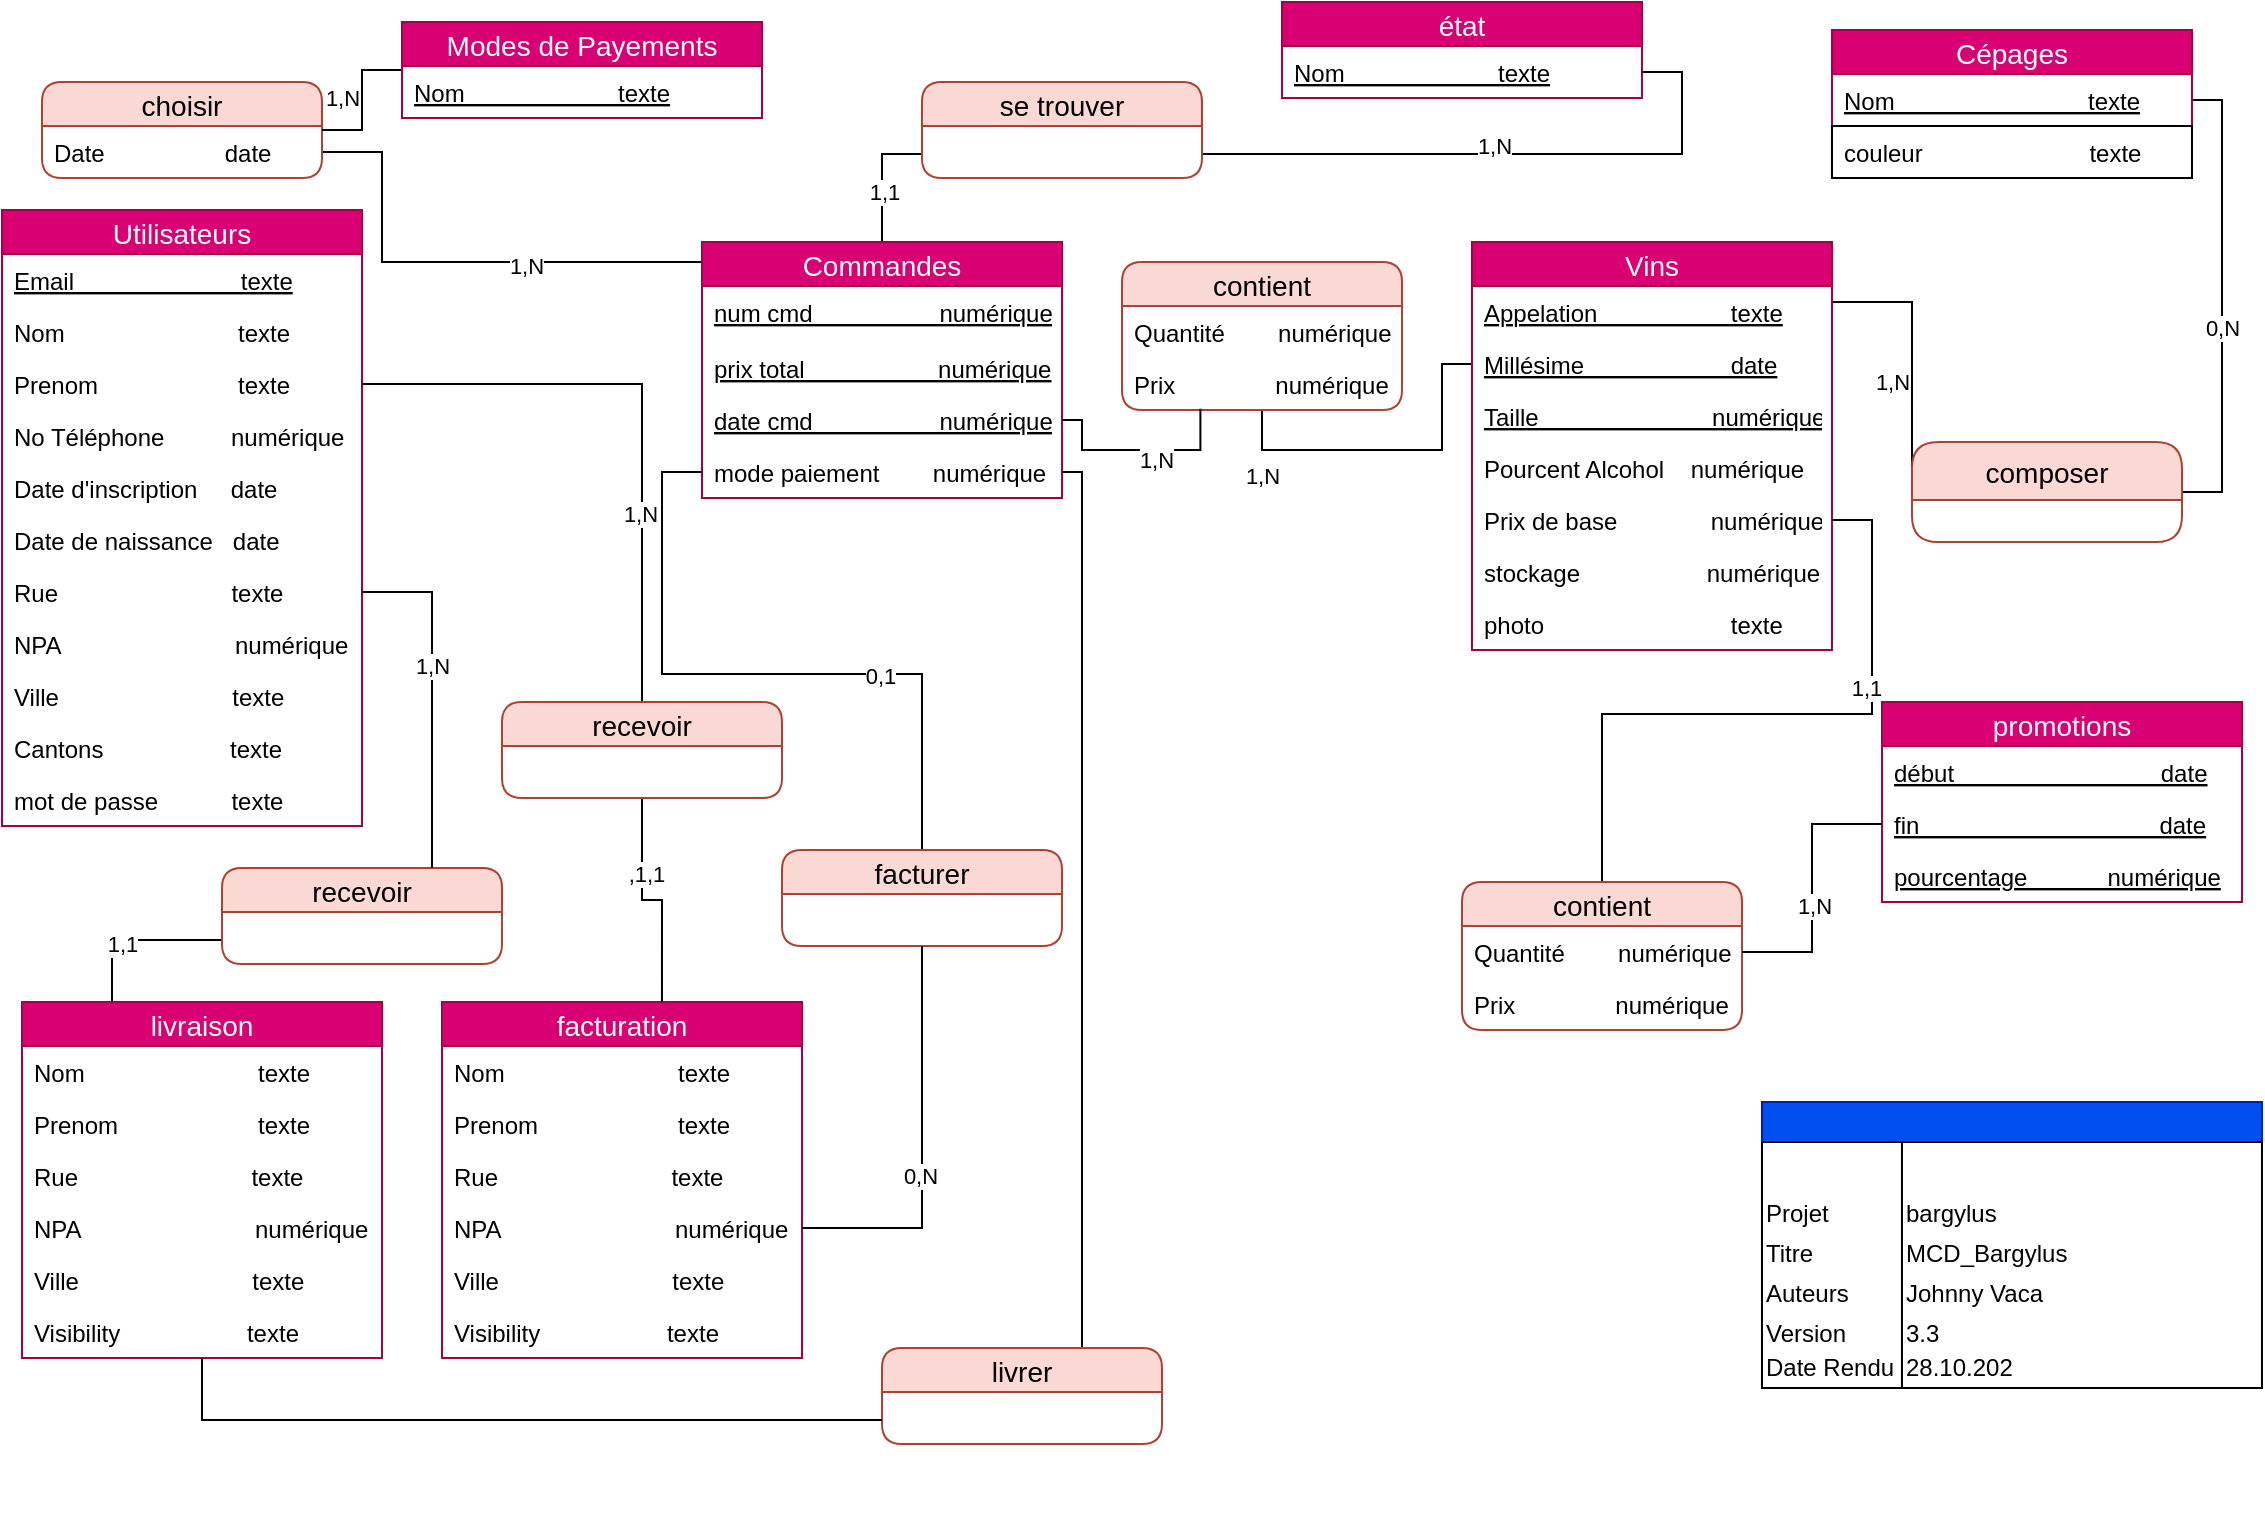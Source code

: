 <mxfile version="13.9.5" type="device"><diagram id="XMqrmogNCOE701V1E4Cz" name="APPARTEMENTS"><mxGraphModel dx="1448" dy="631" grid="1" gridSize="10" guides="1" tooltips="1" connect="1" arrows="1" fold="1" page="1" pageScale="1" pageWidth="1169" pageHeight="827" background="#ffffff" math="0" shadow="0"><root><mxCell id="0"/><mxCell id="1" parent="0"/><mxCell id="YTJBF8UA7qJYy6PW7ZNj-210" value="" style="endArrow=none;html=1;fontSize=12;strokeColor=#FFFFFF;" parent="1" edge="1"><mxGeometry width="50" height="50" relative="1" as="geometry"><mxPoint x="10" y="736.9" as="sourcePoint"/><mxPoint x="90" y="806.9" as="targetPoint"/><Array as="points"><mxPoint x="10" y="806.9"/></Array></mxGeometry></mxCell><mxCell id="kkOUOzZPCdsPZx3tZ1jN-75" style="edgeStyle=orthogonalEdgeStyle;rounded=0;orthogonalLoop=1;jettySize=auto;html=1;entryX=1;entryY=0.5;entryDx=0;entryDy=0;endArrow=none;endFill=0;exitX=1;exitY=0.5;exitDx=0;exitDy=0;" parent="1" source="9ggTy3QNa-hIWwmJvuYP-75" target="NHlyiYVPCFsFWAfHLRnl-219" edge="1"><mxGeometry relative="1" as="geometry"><Array as="points"><mxPoint x="1110" y="99"/><mxPoint x="1110" y="295"/></Array></mxGeometry></mxCell><mxCell id="NGrpEsL_xhQ68z9D004H-84" value="0,N" style="edgeLabel;html=1;align=center;verticalAlign=middle;resizable=0;points=[];" parent="kkOUOzZPCdsPZx3tZ1jN-75" vertex="1" connectable="0"><mxGeometry x="0.114" relative="1" as="geometry"><mxPoint as="offset"/></mxGeometry></mxCell><mxCell id="kkOUOzZPCdsPZx3tZ1jN-113" style="edgeStyle=orthogonalEdgeStyle;rounded=0;orthogonalLoop=1;jettySize=auto;html=1;exitX=1;exitY=0.5;exitDx=0;exitDy=0;entryX=0;entryY=0.5;entryDx=0;entryDy=0;endArrow=none;endFill=0;" parent="1" source="hBosq5v7bqiFzMDftUJs-74" target="NHlyiYVPCFsFWAfHLRnl-219" edge="1"><mxGeometry relative="1" as="geometry"><mxPoint x="610" y="339.0" as="sourcePoint"/><Array as="points"><mxPoint x="915" y="200"/><mxPoint x="955" y="200"/></Array></mxGeometry></mxCell><mxCell id="NGrpEsL_xhQ68z9D004H-80" value="1,N" style="edgeLabel;html=1;align=center;verticalAlign=middle;resizable=0;points=[];" parent="kkOUOzZPCdsPZx3tZ1jN-113" vertex="1" connectable="0"><mxGeometry x="0.201" y="1" relative="1" as="geometry"><mxPoint x="-11.68" y="1" as="offset"/></mxGeometry></mxCell><mxCell id="kkOUOzZPCdsPZx3tZ1jN-97" style="edgeStyle=orthogonalEdgeStyle;rounded=0;orthogonalLoop=1;jettySize=auto;html=1;exitX=0.5;exitY=1;exitDx=0;exitDy=0;entryX=0;entryY=0.5;entryDx=0;entryDy=0;endArrow=none;endFill=0;" parent="1" source="kkOUOzZPCdsPZx3tZ1jN-95" target="kkOUOzZPCdsPZx3tZ1jN-73" edge="1"><mxGeometry relative="1" as="geometry"><mxPoint x="520" y="327" as="targetPoint"/></mxGeometry></mxCell><mxCell id="teBYPefzpTJ12niTtPNU-92" value="1,N" style="edgeLabel;html=1;align=center;verticalAlign=middle;resizable=0;points=[];" parent="kkOUOzZPCdsPZx3tZ1jN-97" vertex="1" connectable="0"><mxGeometry x="-0.267" y="-2" relative="1" as="geometry"><mxPoint x="-42" y="11" as="offset"/></mxGeometry></mxCell><mxCell id="14" value="Utilisateurs" style="swimlane;fontStyle=0;childLayout=stackLayout;horizontal=1;startSize=22;fillColor=#d80073;horizontalStack=0;resizeParent=1;resizeParentMax=0;resizeLast=0;collapsible=1;marginBottom=0;swimlaneFillColor=#ffffff;align=center;fontSize=14;rounded=0;swimlaneLine=1;glass=0;shadow=0;comic=0;strokeColor=#A50040;fontColor=#ffffff;" parent="1" vertex="1"><mxGeometry y="154" width="180" height="308" as="geometry"/></mxCell><mxCell id="17" value="Email                         texte" style="text;strokeColor=none;fillColor=none;spacingLeft=4;spacingRight=4;overflow=hidden;rotatable=0;points=[[0,0.5],[1,0.5]];portConstraint=eastwest;fontSize=12;fontStyle=4" parent="14" vertex="1"><mxGeometry y="22" width="180" height="26" as="geometry"/></mxCell><mxCell id="16" value="Nom                          texte" style="text;strokeColor=none;fillColor=none;spacingLeft=4;spacingRight=4;overflow=hidden;rotatable=0;points=[[0,0.5],[1,0.5]];portConstraint=eastwest;fontSize=12;fontStyle=0" parent="14" vertex="1"><mxGeometry y="48" width="180" height="26" as="geometry"/></mxCell><mxCell id="ss-KyrOMTrOBq0U6ZjXs-87" value="Prenom                     texte" style="text;strokeColor=none;fillColor=none;spacingLeft=4;spacingRight=4;overflow=hidden;rotatable=0;points=[[0,0.5],[1,0.5]];portConstraint=eastwest;fontSize=12;fontStyle=0" parent="14" vertex="1"><mxGeometry y="74" width="180" height="26" as="geometry"/></mxCell><mxCell id="NHlyiYVPCFsFWAfHLRnl-129" value="No Téléphone          numérique" style="text;strokeColor=none;fillColor=none;spacingLeft=4;spacingRight=4;overflow=hidden;rotatable=0;points=[[0,0.5],[1,0.5]];portConstraint=eastwest;fontSize=12;fontStyle=0" parent="14" vertex="1"><mxGeometry y="100" width="180" height="26" as="geometry"/></mxCell><mxCell id="NHlyiYVPCFsFWAfHLRnl-130" value="Date d'inscription     date" style="text;strokeColor=none;fillColor=none;spacingLeft=4;spacingRight=4;overflow=hidden;rotatable=0;points=[[0,0.5],[1,0.5]];portConstraint=eastwest;fontSize=12;fontStyle=0" parent="14" vertex="1"><mxGeometry y="126" width="180" height="26" as="geometry"/></mxCell><mxCell id="39" value="Date de naissance   date" style="text;strokeColor=none;fillColor=none;spacingLeft=4;spacingRight=4;overflow=hidden;rotatable=0;points=[[0,0.5],[1,0.5]];portConstraint=eastwest;fontSize=12;fontStyle=0" parent="14" vertex="1"><mxGeometry y="152" width="180" height="26" as="geometry"/></mxCell><mxCell id="NHlyiYVPCFsFWAfHLRnl-172" value="Rue                          texte" style="text;strokeColor=none;fillColor=none;spacingLeft=4;spacingRight=4;overflow=hidden;rotatable=0;points=[[0,0.5],[1,0.5]];portConstraint=eastwest;fontSize=12;fontStyle=0" parent="14" vertex="1"><mxGeometry y="178" width="180" height="26" as="geometry"/></mxCell><mxCell id="rTsEb8PYCp73cMNqC0tR-79" value="NPA                          numérique" style="text;strokeColor=none;fillColor=none;spacingLeft=4;spacingRight=4;overflow=hidden;rotatable=0;points=[[0,0.5],[1,0.5]];portConstraint=eastwest;fontSize=12;fontStyle=0" parent="14" vertex="1"><mxGeometry y="204" width="180" height="26" as="geometry"/></mxCell><mxCell id="NHlyiYVPCFsFWAfHLRnl-173" value="Ville                          texte" style="text;strokeColor=none;fillColor=none;spacingLeft=4;spacingRight=4;overflow=hidden;rotatable=0;points=[[0,0.5],[1,0.5]];portConstraint=eastwest;fontSize=12;fontStyle=0" parent="14" vertex="1"><mxGeometry y="230" width="180" height="26" as="geometry"/></mxCell><mxCell id="rTsEb8PYCp73cMNqC0tR-80" value="Cantons                   texte" style="text;strokeColor=none;fillColor=none;spacingLeft=4;spacingRight=4;overflow=hidden;rotatable=0;points=[[0,0.5],[1,0.5]];portConstraint=eastwest;fontSize=12;fontStyle=0" parent="14" vertex="1"><mxGeometry y="256" width="180" height="26" as="geometry"/></mxCell><mxCell id="4AfzQyebGJDabu9zFHDY-105" value="mot de passe           texte" style="text;strokeColor=none;fillColor=none;spacingLeft=4;spacingRight=4;overflow=hidden;rotatable=0;points=[[0,0.5],[1,0.5]];portConstraint=eastwest;fontSize=12;fontStyle=0" vertex="1" parent="14"><mxGeometry y="282" width="180" height="26" as="geometry"/></mxCell><mxCell id="kkOUOzZPCdsPZx3tZ1jN-95" value="contient" style="swimlane;fontStyle=0;childLayout=stackLayout;horizontal=1;startSize=22;fillColor=#fad9d5;horizontalStack=0;resizeParent=1;resizeParentMax=0;resizeLast=0;collapsible=1;marginBottom=0;swimlaneFillColor=#ffffff;align=center;fontSize=14;rounded=1;swimlaneLine=1;glass=0;shadow=0;comic=0;strokeColor=#ae4132;" parent="1" vertex="1"><mxGeometry x="560" y="180" width="140" height="74" as="geometry"/></mxCell><mxCell id="rTsEb8PYCp73cMNqC0tR-75" value="Quantité        numérique" style="text;strokeColor=none;fillColor=none;spacingLeft=4;spacingRight=4;overflow=hidden;rotatable=0;points=[[0,0.5],[1,0.5]];portConstraint=eastwest;fontSize=12;fontStyle=0" parent="kkOUOzZPCdsPZx3tZ1jN-95" vertex="1"><mxGeometry y="22" width="140" height="26" as="geometry"/></mxCell><mxCell id="rTsEb8PYCp73cMNqC0tR-74" value="Prix               numérique" style="text;strokeColor=none;fillColor=none;spacingLeft=4;spacingRight=4;overflow=hidden;rotatable=0;points=[[0,0.5],[1,0.5]];portConstraint=eastwest;fontSize=12;fontStyle=0" parent="kkOUOzZPCdsPZx3tZ1jN-95" vertex="1"><mxGeometry y="48" width="140" height="26" as="geometry"/></mxCell><mxCell id="hBosq5v7bqiFzMDftUJs-90" style="edgeStyle=orthogonalEdgeStyle;rounded=0;orthogonalLoop=1;jettySize=auto;html=1;endArrow=none;endFill=0;entryX=0;entryY=0.5;entryDx=0;entryDy=0;exitX=1;exitY=0.5;exitDx=0;exitDy=0;" parent="1" source="kkOUOzZPCdsPZx3tZ1jN-102" edge="1"><mxGeometry relative="1" as="geometry"><Array as="points"><mxPoint x="190" y="125"/><mxPoint x="190" y="180"/></Array><mxPoint x="100" y="112" as="sourcePoint"/><mxPoint x="360" y="180" as="targetPoint"/></mxGeometry></mxCell><mxCell id="hBosq5v7bqiFzMDftUJs-92" value="1,N" style="edgeLabel;html=1;align=center;verticalAlign=middle;resizable=0;points=[];" parent="hBosq5v7bqiFzMDftUJs-90" vertex="1" connectable="0"><mxGeometry x="0.231" y="-2" relative="1" as="geometry"><mxPoint as="offset"/></mxGeometry></mxCell><mxCell id="hBosq5v7bqiFzMDftUJs-76" value="choisir" style="swimlane;fontStyle=0;childLayout=stackLayout;horizontal=1;startSize=22;fillColor=#fad9d5;horizontalStack=0;resizeParent=1;resizeParentMax=0;resizeLast=0;collapsible=1;marginBottom=0;swimlaneFillColor=#ffffff;align=center;fontSize=14;rounded=1;swimlaneLine=1;glass=0;shadow=0;comic=0;strokeColor=#ae4132;" parent="1" vertex="1"><mxGeometry x="20" y="90" width="140" height="48" as="geometry"/></mxCell><mxCell id="kkOUOzZPCdsPZx3tZ1jN-102" value="Date                  date" style="text;strokeColor=none;fillColor=none;spacingLeft=4;spacingRight=4;overflow=hidden;rotatable=0;points=[[0,0.5],[1,0.5]];portConstraint=eastwest;fontSize=12;fontStyle=0" parent="hBosq5v7bqiFzMDftUJs-76" vertex="1"><mxGeometry y="22" width="140" height="26" as="geometry"/></mxCell><mxCell id="hBosq5v7bqiFzMDftUJs-89" style="edgeStyle=orthogonalEdgeStyle;rounded=0;orthogonalLoop=1;jettySize=auto;html=1;endArrow=none;endFill=0;" parent="1" source="kkOUOzZPCdsPZx3tZ1jN-100" target="hBosq5v7bqiFzMDftUJs-76" edge="1"><mxGeometry relative="1" as="geometry"/></mxCell><mxCell id="hBosq5v7bqiFzMDftUJs-93" value="1,N" style="edgeLabel;html=1;align=center;verticalAlign=middle;resizable=0;points=[];" parent="hBosq5v7bqiFzMDftUJs-89" vertex="1" connectable="0"><mxGeometry x="-0.322" relative="1" as="geometry"><mxPoint x="-10.0" y="10" as="offset"/></mxGeometry></mxCell><mxCell id="kkOUOzZPCdsPZx3tZ1jN-100" value="Modes de Payements" style="swimlane;fontStyle=0;childLayout=stackLayout;horizontal=1;startSize=22;fillColor=#d80073;horizontalStack=0;resizeParent=1;resizeParentMax=0;resizeLast=0;collapsible=1;marginBottom=0;swimlaneFillColor=#ffffff;align=center;fontSize=14;rounded=0;swimlaneLine=1;glass=0;shadow=0;comic=0;strokeColor=#A50040;fontColor=#ffffff;" parent="1" vertex="1"><mxGeometry x="200" y="60" width="180" height="48" as="geometry"/></mxCell><mxCell id="hBosq5v7bqiFzMDftUJs-91" value="Nom                       texte" style="text;strokeColor=none;fillColor=none;spacingLeft=4;spacingRight=4;overflow=hidden;rotatable=0;points=[[0,0.5],[1,0.5]];portConstraint=eastwest;fontSize=12;fontStyle=4" parent="kkOUOzZPCdsPZx3tZ1jN-100" vertex="1"><mxGeometry y="22" width="180" height="26" as="geometry"/></mxCell><mxCell id="60" value="" style="swimlane;html=1;childLayout=stackLayout;resizeParent=1;resizeParentMax=0;startSize=20;labelBackgroundColor=none;fillColor=#0050ef;strokeColor=#001DBC;fontColor=#ffffff;" parent="1" vertex="1"><mxGeometry x="879.99" y="600" width="250" height="143" as="geometry"/></mxCell><mxCell id="61" value="" style="swimlane;html=1;startSize=0;" parent="60" vertex="1"><mxGeometry y="20" width="70" height="123" as="geometry"/></mxCell><mxCell id="63" value="Version" style="text;html=1;resizable=0;points=[];autosize=1;align=left;verticalAlign=top;spacingTop=-4;" parent="61" vertex="1"><mxGeometry y="86" width="60" height="20" as="geometry"/></mxCell><mxCell id="64" value="Titre" style="text;html=1;resizable=0;points=[];autosize=1;align=left;verticalAlign=top;spacingTop=-4;" parent="61" vertex="1"><mxGeometry y="46" width="40" height="20" as="geometry"/></mxCell><mxCell id="65" value="Auteurs" style="text;html=1;resizable=0;points=[];autosize=1;align=left;verticalAlign=top;spacingTop=-4;" parent="61" vertex="1"><mxGeometry y="66" width="60" height="20" as="geometry"/></mxCell><mxCell id="66" value="Date Rendu" style="text;html=1;resizable=0;points=[];autosize=1;align=left;verticalAlign=top;spacingTop=-4;" parent="61" vertex="1"><mxGeometry y="103" width="80" height="20" as="geometry"/></mxCell><mxCell id="NHlyiYVPCFsFWAfHLRnl-242" value="Projet" style="text;html=1;resizable=0;points=[];autosize=1;align=left;verticalAlign=top;spacingTop=-4;" parent="61" vertex="1"><mxGeometry y="26" width="50" height="20" as="geometry"/></mxCell><mxCell id="67" value="" style="swimlane;html=1;startSize=0;" parent="60" vertex="1"><mxGeometry x="70" y="20" width="180" height="123" as="geometry"/></mxCell><mxCell id="69" value="3.3" style="text;html=1;resizable=0;points=[];autosize=1;align=left;verticalAlign=top;spacingTop=-4;" parent="67" vertex="1"><mxGeometry y="86" width="30" height="20" as="geometry"/></mxCell><mxCell id="70" value="MCD_Bargylus" style="text;html=1;resizable=0;points=[];autosize=1;align=left;verticalAlign=top;spacingTop=-4;" parent="67" vertex="1"><mxGeometry y="46" width="100" height="20" as="geometry"/></mxCell><mxCell id="71" value="Johnny Vaca" style="text;html=1;resizable=0;points=[];autosize=1;align=left;verticalAlign=top;spacingTop=-4;" parent="67" vertex="1"><mxGeometry y="66" width="80" height="20" as="geometry"/></mxCell><mxCell id="72" value="28.10.202" style="text;html=1;resizable=0;points=[];autosize=1;align=left;verticalAlign=top;spacingTop=-4;" parent="67" vertex="1"><mxGeometry y="103" width="80" height="20" as="geometry"/></mxCell><mxCell id="NHlyiYVPCFsFWAfHLRnl-243" value="bargylus" style="text;html=1;resizable=0;points=[];autosize=1;align=left;verticalAlign=top;spacingTop=-4;" parent="67" vertex="1"><mxGeometry y="26" width="60" height="20" as="geometry"/></mxCell><mxCell id="NHlyiYVPCFsFWAfHLRnl-219" value="composer" style="swimlane;fontStyle=0;childLayout=stackLayout;horizontal=1;startSize=29;fillColor=#fad9d5;horizontalStack=0;resizeParent=1;resizeParentMax=0;resizeLast=0;collapsible=1;marginBottom=0;swimlaneFillColor=#ffffff;align=center;fontSize=14;rounded=1;swimlaneLine=1;glass=0;shadow=0;comic=0;strokeColor=#ae4132;" parent="1" vertex="1"><mxGeometry x="954.99" y="270" width="135.01" height="50" as="geometry"/></mxCell><mxCell id="9ggTy3QNa-hIWwmJvuYP-74" value="Cépages" style="swimlane;fontStyle=0;childLayout=stackLayout;horizontal=1;startSize=22;fillColor=#d80073;horizontalStack=0;resizeParent=1;resizeParentMax=0;resizeLast=0;collapsible=1;marginBottom=0;swimlaneFillColor=#ffffff;align=center;fontSize=14;rounded=0;swimlaneLine=1;glass=0;shadow=0;comic=0;strokeColor=#A50040;fontColor=#ffffff;" parent="1" vertex="1"><mxGeometry x="914.99" y="64" width="180" height="74" as="geometry"/></mxCell><mxCell id="9ggTy3QNa-hIWwmJvuYP-75" value="Nom                             texte" style="text;strokeColor=none;fillColor=none;spacingLeft=4;spacingRight=4;overflow=hidden;rotatable=0;points=[[0,0.5],[1,0.5]];portConstraint=eastwest;fontSize=12;fontStyle=4" parent="9ggTy3QNa-hIWwmJvuYP-74" vertex="1"><mxGeometry y="22" width="180" height="26" as="geometry"/></mxCell><mxCell id="hBosq5v7bqiFzMDftUJs-101" value="couleur                         texte" style="text;strokeColor=#000000;fillColor=none;spacingLeft=4;spacingRight=4;overflow=hidden;rotatable=0;points=[[0,0.5],[1,0.5]];portConstraint=eastwest;fontSize=12;fontStyle=0" parent="9ggTy3QNa-hIWwmJvuYP-74" vertex="1"><mxGeometry y="48" width="180" height="26" as="geometry"/></mxCell><mxCell id="9ggTy3QNa-hIWwmJvuYP-77" value="Vins" style="swimlane;fontStyle=0;childLayout=stackLayout;horizontal=1;startSize=22;fillColor=#d80073;horizontalStack=0;resizeParent=1;resizeParentMax=0;resizeLast=0;collapsible=1;marginBottom=0;swimlaneFillColor=#ffffff;align=center;fontSize=14;rounded=0;swimlaneLine=1;glass=0;shadow=0;comic=0;strokeColor=#A50040;fontColor=#ffffff;" parent="1" vertex="1"><mxGeometry x="734.99" y="170" width="180" height="204" as="geometry"/></mxCell><mxCell id="hBosq5v7bqiFzMDftUJs-74" value="Appelation                    texte" style="text;strokeColor=none;fillColor=none;spacingLeft=4;spacingRight=4;overflow=hidden;rotatable=0;points=[[0,0.5],[1,0.5]];portConstraint=eastwest;fontSize=12;fontStyle=4" parent="9ggTy3QNa-hIWwmJvuYP-77" vertex="1"><mxGeometry y="22" width="180" height="26" as="geometry"/></mxCell><mxCell id="kkOUOzZPCdsPZx3tZ1jN-73" value="Millésime                      date" style="text;strokeColor=none;fillColor=none;spacingLeft=4;spacingRight=4;overflow=hidden;rotatable=0;points=[[0,0.5],[1,0.5]];portConstraint=eastwest;fontSize=12;fontStyle=4" parent="9ggTy3QNa-hIWwmJvuYP-77" vertex="1"><mxGeometry y="48" width="180" height="26" as="geometry"/></mxCell><mxCell id="hBosq5v7bqiFzMDftUJs-73" value="Taille                          numérique" style="text;strokeColor=none;fillColor=none;spacingLeft=4;spacingRight=4;overflow=hidden;rotatable=0;points=[[0,0.5],[1,0.5]];portConstraint=eastwest;fontSize=12;fontStyle=4" parent="9ggTy3QNa-hIWwmJvuYP-77" vertex="1"><mxGeometry y="74" width="180" height="26" as="geometry"/></mxCell><mxCell id="D403svUxL0cnN4yV5Lxk-86" value="Pourcent Alcohol    numérique" style="text;strokeColor=none;fillColor=none;spacingLeft=4;spacingRight=4;overflow=hidden;rotatable=0;points=[[0,0.5],[1,0.5]];portConstraint=eastwest;fontSize=12;fontStyle=0" parent="9ggTy3QNa-hIWwmJvuYP-77" vertex="1"><mxGeometry y="100" width="180" height="26" as="geometry"/></mxCell><mxCell id="rTsEb8PYCp73cMNqC0tR-76" value="Prix de base              numérique" style="text;strokeColor=none;fillColor=none;spacingLeft=4;spacingRight=4;overflow=hidden;rotatable=0;points=[[0,0.5],[1,0.5]];portConstraint=eastwest;fontSize=12;fontStyle=0" parent="9ggTy3QNa-hIWwmJvuYP-77" vertex="1"><mxGeometry y="126" width="180" height="26" as="geometry"/></mxCell><mxCell id="4AfzQyebGJDabu9zFHDY-103" value="stockage                   numérique" style="text;strokeColor=none;fillColor=none;spacingLeft=4;spacingRight=4;overflow=hidden;rotatable=0;points=[[0,0.5],[1,0.5]];portConstraint=eastwest;fontSize=12;fontStyle=0" vertex="1" parent="9ggTy3QNa-hIWwmJvuYP-77"><mxGeometry y="152" width="180" height="26" as="geometry"/></mxCell><mxCell id="4AfzQyebGJDabu9zFHDY-104" value="photo                            texte" style="text;strokeColor=none;fillColor=none;spacingLeft=4;spacingRight=4;overflow=hidden;rotatable=0;points=[[0,0.5],[1,0.5]];portConstraint=eastwest;fontSize=12;fontStyle=0" vertex="1" parent="9ggTy3QNa-hIWwmJvuYP-77"><mxGeometry y="178" width="180" height="26" as="geometry"/></mxCell><mxCell id="teBYPefzpTJ12niTtPNU-80" style="edgeStyle=orthogonalEdgeStyle;rounded=0;orthogonalLoop=1;jettySize=auto;html=1;entryX=0;entryY=0.75;entryDx=0;entryDy=0;endArrow=none;endFill=0;" parent="1" source="teBYPefzpTJ12niTtPNU-72" target="teBYPefzpTJ12niTtPNU-82" edge="1"><mxGeometry relative="1" as="geometry"/></mxCell><mxCell id="teBYPefzpTJ12niTtPNU-81" value="1,1" style="edgeLabel;html=1;align=center;verticalAlign=middle;resizable=0;points=[];" parent="teBYPefzpTJ12niTtPNU-80" vertex="1" connectable="0"><mxGeometry x="0.413" y="3" relative="1" as="geometry"><mxPoint x="-0.66" y="22" as="offset"/></mxGeometry></mxCell><mxCell id="teBYPefzpTJ12niTtPNU-72" value="Commandes" style="swimlane;fontStyle=0;childLayout=stackLayout;horizontal=1;startSize=22;fillColor=#d80073;horizontalStack=0;resizeParent=1;resizeParentMax=0;resizeLast=0;collapsible=1;marginBottom=0;swimlaneFillColor=#ffffff;align=center;fontSize=14;rounded=0;swimlaneLine=1;glass=0;shadow=0;comic=0;strokeColor=#A50040;fontColor=#ffffff;" parent="1" vertex="1"><mxGeometry x="350" y="170" width="180" height="128" as="geometry"/></mxCell><mxCell id="teBYPefzpTJ12niTtPNU-73" value="num cmd                   numérique" style="text;strokeColor=none;fillColor=none;spacingLeft=4;spacingRight=4;overflow=hidden;rotatable=0;points=[[0,0.5],[1,0.5]];portConstraint=eastwest;fontSize=12;fontStyle=4" parent="teBYPefzpTJ12niTtPNU-72" vertex="1"><mxGeometry y="22" width="180" height="28" as="geometry"/></mxCell><mxCell id="teBYPefzpTJ12niTtPNU-74" value="prix total                    numérique" style="text;strokeColor=none;fillColor=none;spacingLeft=4;spacingRight=4;overflow=hidden;rotatable=0;points=[[0,0.5],[1,0.5]];portConstraint=eastwest;fontSize=12;fontStyle=4" parent="teBYPefzpTJ12niTtPNU-72" vertex="1"><mxGeometry y="50" width="180" height="26" as="geometry"/></mxCell><mxCell id="teBYPefzpTJ12niTtPNU-75" value="date cmd                   numérique" style="text;strokeColor=none;fillColor=none;spacingLeft=4;spacingRight=4;overflow=hidden;rotatable=0;points=[[0,0.5],[1,0.5]];portConstraint=eastwest;fontSize=12;fontStyle=4" parent="teBYPefzpTJ12niTtPNU-72" vertex="1"><mxGeometry y="76" width="180" height="26" as="geometry"/></mxCell><mxCell id="teBYPefzpTJ12niTtPNU-76" value="mode paiement        numérique" style="text;strokeColor=none;fillColor=none;spacingLeft=4;spacingRight=4;overflow=hidden;rotatable=0;points=[[0,0.5],[1,0.5]];portConstraint=eastwest;fontSize=12;fontStyle=0" parent="teBYPefzpTJ12niTtPNU-72" vertex="1"><mxGeometry y="102" width="180" height="26" as="geometry"/></mxCell><mxCell id="teBYPefzpTJ12niTtPNU-78" value="état" style="swimlane;fontStyle=0;childLayout=stackLayout;horizontal=1;startSize=22;fillColor=#d80073;horizontalStack=0;resizeParent=1;resizeParentMax=0;resizeLast=0;collapsible=1;marginBottom=0;swimlaneFillColor=#ffffff;align=center;fontSize=14;rounded=0;swimlaneLine=1;glass=0;shadow=0;comic=0;strokeColor=#A50040;fontColor=#ffffff;" parent="1" vertex="1"><mxGeometry x="639.99" y="50" width="180" height="48" as="geometry"/></mxCell><mxCell id="teBYPefzpTJ12niTtPNU-79" value="Nom                       texte" style="text;strokeColor=none;fillColor=none;spacingLeft=4;spacingRight=4;overflow=hidden;rotatable=0;points=[[0,0.5],[1,0.5]];portConstraint=eastwest;fontSize=12;fontStyle=4" parent="teBYPefzpTJ12niTtPNU-78" vertex="1"><mxGeometry y="22" width="180" height="26" as="geometry"/></mxCell><mxCell id="teBYPefzpTJ12niTtPNU-86" style="edgeStyle=orthogonalEdgeStyle;rounded=0;orthogonalLoop=1;jettySize=auto;html=1;entryX=1;entryY=0.5;entryDx=0;entryDy=0;exitX=1;exitY=0.75;exitDx=0;exitDy=0;endArrow=none;endFill=0;" parent="1" source="teBYPefzpTJ12niTtPNU-82" target="teBYPefzpTJ12niTtPNU-79" edge="1"><mxGeometry relative="1" as="geometry"><mxPoint x="690" y="158" as="sourcePoint"/></mxGeometry></mxCell><mxCell id="teBYPefzpTJ12niTtPNU-87" value="1,N" style="edgeLabel;html=1;align=center;verticalAlign=middle;resizable=0;points=[];" parent="teBYPefzpTJ12niTtPNU-86" vertex="1" connectable="0"><mxGeometry x="-0.031" y="4" relative="1" as="geometry"><mxPoint as="offset"/></mxGeometry></mxCell><mxCell id="teBYPefzpTJ12niTtPNU-82" value="se trouver" style="swimlane;fontStyle=0;childLayout=stackLayout;horizontal=1;startSize=22;fillColor=#fad9d5;horizontalStack=0;resizeParent=1;resizeParentMax=0;resizeLast=0;collapsible=1;marginBottom=0;swimlaneFillColor=#ffffff;align=center;fontSize=14;rounded=1;swimlaneLine=1;glass=0;shadow=0;comic=0;strokeColor=#ae4132;" parent="1" vertex="1"><mxGeometry x="459.99" y="90" width="140" height="48" as="geometry"/></mxCell><mxCell id="teBYPefzpTJ12niTtPNU-90" style="edgeStyle=orthogonalEdgeStyle;rounded=0;orthogonalLoop=1;jettySize=auto;html=1;endArrow=none;endFill=0;entryX=1;entryY=0.5;entryDx=0;entryDy=0;exitX=0.28;exitY=0.977;exitDx=0;exitDy=0;exitPerimeter=0;" parent="1" source="rTsEb8PYCp73cMNqC0tR-74" target="teBYPefzpTJ12niTtPNU-75" edge="1"><mxGeometry relative="1" as="geometry"/></mxCell><mxCell id="teBYPefzpTJ12niTtPNU-91" value="1,N" style="edgeLabel;html=1;align=center;verticalAlign=middle;resizable=0;points=[];" parent="teBYPefzpTJ12niTtPNU-90" vertex="1" connectable="0"><mxGeometry x="-0.174" y="5" relative="1" as="geometry"><mxPoint as="offset"/></mxGeometry></mxCell><mxCell id="teBYPefzpTJ12niTtPNU-96" style="edgeStyle=orthogonalEdgeStyle;rounded=0;orthogonalLoop=1;jettySize=auto;html=1;entryX=1;entryY=0.5;entryDx=0;entryDy=0;endArrow=none;endFill=0;" parent="1" source="teBYPefzpTJ12niTtPNU-93" target="rTsEb8PYCp73cMNqC0tR-76" edge="1"><mxGeometry relative="1" as="geometry"/></mxCell><mxCell id="teBYPefzpTJ12niTtPNU-97" value="1,1" style="edgeLabel;html=1;align=center;verticalAlign=middle;resizable=0;points=[];" parent="teBYPefzpTJ12niTtPNU-96" vertex="1" connectable="0"><mxGeometry x="0.384" y="3" relative="1" as="geometry"><mxPoint as="offset"/></mxGeometry></mxCell><mxCell id="teBYPefzpTJ12niTtPNU-93" value="contient" style="swimlane;fontStyle=0;childLayout=stackLayout;horizontal=1;startSize=22;fillColor=#fad9d5;horizontalStack=0;resizeParent=1;resizeParentMax=0;resizeLast=0;collapsible=1;marginBottom=0;swimlaneFillColor=#ffffff;align=center;fontSize=14;rounded=1;swimlaneLine=1;glass=0;shadow=0;comic=0;strokeColor=#ae4132;" parent="1" vertex="1"><mxGeometry x="730" y="490" width="140" height="74" as="geometry"/></mxCell><mxCell id="teBYPefzpTJ12niTtPNU-94" value="Quantité        numérique" style="text;strokeColor=none;fillColor=none;spacingLeft=4;spacingRight=4;overflow=hidden;rotatable=0;points=[[0,0.5],[1,0.5]];portConstraint=eastwest;fontSize=12;fontStyle=0" parent="teBYPefzpTJ12niTtPNU-93" vertex="1"><mxGeometry y="22" width="140" height="26" as="geometry"/></mxCell><mxCell id="teBYPefzpTJ12niTtPNU-95" value="Prix               numérique" style="text;strokeColor=none;fillColor=none;spacingLeft=4;spacingRight=4;overflow=hidden;rotatable=0;points=[[0,0.5],[1,0.5]];portConstraint=eastwest;fontSize=12;fontStyle=0" parent="teBYPefzpTJ12niTtPNU-93" vertex="1"><mxGeometry y="48" width="140" height="26" as="geometry"/></mxCell><mxCell id="teBYPefzpTJ12niTtPNU-98" value="promotions" style="swimlane;fontStyle=0;childLayout=stackLayout;horizontal=1;startSize=22;fillColor=#d80073;horizontalStack=0;resizeParent=1;resizeParentMax=0;resizeLast=0;collapsible=1;marginBottom=0;swimlaneFillColor=#ffffff;align=center;fontSize=14;rounded=0;swimlaneLine=1;glass=0;shadow=0;comic=0;strokeColor=#A50040;fontColor=#ffffff;" parent="1" vertex="1"><mxGeometry x="940" y="400" width="180" height="100" as="geometry"/></mxCell><mxCell id="teBYPefzpTJ12niTtPNU-99" value="début                               date" style="text;strokeColor=none;fillColor=none;spacingLeft=4;spacingRight=4;overflow=hidden;rotatable=0;points=[[0,0.5],[1,0.5]];portConstraint=eastwest;fontSize=12;fontStyle=4" parent="teBYPefzpTJ12niTtPNU-98" vertex="1"><mxGeometry y="22" width="180" height="26" as="geometry"/></mxCell><mxCell id="teBYPefzpTJ12niTtPNU-100" value="fin                                    date" style="text;strokeColor=none;fillColor=none;spacingLeft=4;spacingRight=4;overflow=hidden;rotatable=0;points=[[0,0.5],[1,0.5]];portConstraint=eastwest;fontSize=12;fontStyle=4" parent="teBYPefzpTJ12niTtPNU-98" vertex="1"><mxGeometry y="48" width="180" height="26" as="geometry"/></mxCell><mxCell id="teBYPefzpTJ12niTtPNU-101" value="pourcentage            numérique" style="text;strokeColor=none;fillColor=none;spacingLeft=4;spacingRight=4;overflow=hidden;rotatable=0;points=[[0,0.5],[1,0.5]];portConstraint=eastwest;fontSize=12;fontStyle=4" parent="teBYPefzpTJ12niTtPNU-98" vertex="1"><mxGeometry y="74" width="180" height="26" as="geometry"/></mxCell><mxCell id="teBYPefzpTJ12niTtPNU-104" style="edgeStyle=orthogonalEdgeStyle;rounded=0;orthogonalLoop=1;jettySize=auto;html=1;exitX=1;exitY=0.5;exitDx=0;exitDy=0;endArrow=none;endFill=0;" parent="1" source="teBYPefzpTJ12niTtPNU-94" target="teBYPefzpTJ12niTtPNU-100" edge="1"><mxGeometry relative="1" as="geometry"/></mxCell><mxCell id="teBYPefzpTJ12niTtPNU-105" value="1,N" style="edgeLabel;html=1;align=center;verticalAlign=middle;resizable=0;points=[];" parent="teBYPefzpTJ12niTtPNU-104" vertex="1" connectable="0"><mxGeometry x="-0.128" y="-1" relative="1" as="geometry"><mxPoint as="offset"/></mxGeometry></mxCell><mxCell id="4AfzQyebGJDabu9zFHDY-83" style="edgeStyle=orthogonalEdgeStyle;rounded=0;orthogonalLoop=1;jettySize=auto;html=1;exitX=0.25;exitY=0;exitDx=0;exitDy=0;entryX=0;entryY=0.75;entryDx=0;entryDy=0;endArrow=none;endFill=0;" edge="1" parent="1" source="teBYPefzpTJ12niTtPNU-106" target="4AfzQyebGJDabu9zFHDY-72"><mxGeometry relative="1" as="geometry"/></mxCell><mxCell id="4AfzQyebGJDabu9zFHDY-91" value="1,1" style="edgeLabel;html=1;align=center;verticalAlign=middle;resizable=0;points=[];" vertex="1" connectable="0" parent="4AfzQyebGJDabu9zFHDY-83"><mxGeometry x="-0.172" y="-2" relative="1" as="geometry"><mxPoint as="offset"/></mxGeometry></mxCell><mxCell id="teBYPefzpTJ12niTtPNU-106" value="livraison" style="swimlane;fontStyle=0;childLayout=stackLayout;horizontal=1;startSize=22;fillColor=#d80073;horizontalStack=0;resizeParent=1;resizeParentMax=0;resizeLast=0;collapsible=1;marginBottom=0;swimlaneFillColor=#ffffff;align=center;fontSize=14;rounded=0;swimlaneLine=1;glass=0;shadow=0;comic=0;strokeColor=#A50040;fontColor=#ffffff;" parent="1" vertex="1"><mxGeometry x="10" y="550" width="180" height="178" as="geometry"/></mxCell><mxCell id="teBYPefzpTJ12niTtPNU-108" value="Nom                          texte" style="text;strokeColor=none;fillColor=none;spacingLeft=4;spacingRight=4;overflow=hidden;rotatable=0;points=[[0,0.5],[1,0.5]];portConstraint=eastwest;fontSize=12;fontStyle=0" parent="teBYPefzpTJ12niTtPNU-106" vertex="1"><mxGeometry y="22" width="180" height="26" as="geometry"/></mxCell><mxCell id="teBYPefzpTJ12niTtPNU-109" value="Prenom                     texte" style="text;strokeColor=none;fillColor=none;spacingLeft=4;spacingRight=4;overflow=hidden;rotatable=0;points=[[0,0.5],[1,0.5]];portConstraint=eastwest;fontSize=12;fontStyle=0" parent="teBYPefzpTJ12niTtPNU-106" vertex="1"><mxGeometry y="48" width="180" height="26" as="geometry"/></mxCell><mxCell id="teBYPefzpTJ12niTtPNU-113" value="Rue                          texte" style="text;strokeColor=none;fillColor=none;spacingLeft=4;spacingRight=4;overflow=hidden;rotatable=0;points=[[0,0.5],[1,0.5]];portConstraint=eastwest;fontSize=12;fontStyle=0" parent="teBYPefzpTJ12niTtPNU-106" vertex="1"><mxGeometry y="74" width="180" height="26" as="geometry"/></mxCell><mxCell id="teBYPefzpTJ12niTtPNU-114" value="NPA                          numérique" style="text;strokeColor=none;fillColor=none;spacingLeft=4;spacingRight=4;overflow=hidden;rotatable=0;points=[[0,0.5],[1,0.5]];portConstraint=eastwest;fontSize=12;fontStyle=0" parent="teBYPefzpTJ12niTtPNU-106" vertex="1"><mxGeometry y="100" width="180" height="26" as="geometry"/></mxCell><mxCell id="teBYPefzpTJ12niTtPNU-115" value="Ville                          texte" style="text;strokeColor=none;fillColor=none;spacingLeft=4;spacingRight=4;overflow=hidden;rotatable=0;points=[[0,0.5],[1,0.5]];portConstraint=eastwest;fontSize=12;fontStyle=0" parent="teBYPefzpTJ12niTtPNU-106" vertex="1"><mxGeometry y="126" width="180" height="26" as="geometry"/></mxCell><mxCell id="teBYPefzpTJ12niTtPNU-116" value="Visibility                   texte" style="text;strokeColor=none;fillColor=none;spacingLeft=4;spacingRight=4;overflow=hidden;rotatable=0;points=[[0,0.5],[1,0.5]];portConstraint=eastwest;fontSize=12;fontStyle=0" parent="teBYPefzpTJ12niTtPNU-106" vertex="1"><mxGeometry y="152" width="180" height="26" as="geometry"/></mxCell><mxCell id="4AfzQyebGJDabu9zFHDY-72" value="recevoir" style="swimlane;fontStyle=0;childLayout=stackLayout;horizontal=1;startSize=22;fillColor=#fad9d5;horizontalStack=0;resizeParent=1;resizeParentMax=0;resizeLast=0;collapsible=1;marginBottom=0;swimlaneFillColor=#ffffff;align=center;fontSize=14;rounded=1;swimlaneLine=1;glass=0;shadow=0;comic=0;strokeColor=#ae4132;" vertex="1" parent="1"><mxGeometry x="110" y="483" width="140" height="48" as="geometry"/></mxCell><mxCell id="4AfzQyebGJDabu9zFHDY-75" value="facturation" style="swimlane;fontStyle=0;childLayout=stackLayout;horizontal=1;startSize=22;fillColor=#d80073;horizontalStack=0;resizeParent=1;resizeParentMax=0;resizeLast=0;collapsible=1;marginBottom=0;swimlaneFillColor=#ffffff;align=center;fontSize=14;rounded=0;swimlaneLine=1;glass=0;shadow=0;comic=0;strokeColor=#A50040;fontColor=#ffffff;" vertex="1" parent="1"><mxGeometry x="220" y="550" width="180" height="178" as="geometry"/></mxCell><mxCell id="4AfzQyebGJDabu9zFHDY-76" value="Nom                          texte" style="text;strokeColor=none;fillColor=none;spacingLeft=4;spacingRight=4;overflow=hidden;rotatable=0;points=[[0,0.5],[1,0.5]];portConstraint=eastwest;fontSize=12;fontStyle=0" vertex="1" parent="4AfzQyebGJDabu9zFHDY-75"><mxGeometry y="22" width="180" height="26" as="geometry"/></mxCell><mxCell id="4AfzQyebGJDabu9zFHDY-77" value="Prenom                     texte" style="text;strokeColor=none;fillColor=none;spacingLeft=4;spacingRight=4;overflow=hidden;rotatable=0;points=[[0,0.5],[1,0.5]];portConstraint=eastwest;fontSize=12;fontStyle=0" vertex="1" parent="4AfzQyebGJDabu9zFHDY-75"><mxGeometry y="48" width="180" height="26" as="geometry"/></mxCell><mxCell id="4AfzQyebGJDabu9zFHDY-78" value="Rue                          texte" style="text;strokeColor=none;fillColor=none;spacingLeft=4;spacingRight=4;overflow=hidden;rotatable=0;points=[[0,0.5],[1,0.5]];portConstraint=eastwest;fontSize=12;fontStyle=0" vertex="1" parent="4AfzQyebGJDabu9zFHDY-75"><mxGeometry y="74" width="180" height="26" as="geometry"/></mxCell><mxCell id="4AfzQyebGJDabu9zFHDY-79" value="NPA                          numérique" style="text;strokeColor=none;fillColor=none;spacingLeft=4;spacingRight=4;overflow=hidden;rotatable=0;points=[[0,0.5],[1,0.5]];portConstraint=eastwest;fontSize=12;fontStyle=0" vertex="1" parent="4AfzQyebGJDabu9zFHDY-75"><mxGeometry y="100" width="180" height="26" as="geometry"/></mxCell><mxCell id="4AfzQyebGJDabu9zFHDY-80" value="Ville                          texte" style="text;strokeColor=none;fillColor=none;spacingLeft=4;spacingRight=4;overflow=hidden;rotatable=0;points=[[0,0.5],[1,0.5]];portConstraint=eastwest;fontSize=12;fontStyle=0" vertex="1" parent="4AfzQyebGJDabu9zFHDY-75"><mxGeometry y="126" width="180" height="26" as="geometry"/></mxCell><mxCell id="4AfzQyebGJDabu9zFHDY-81" value="Visibility                   texte" style="text;strokeColor=none;fillColor=none;spacingLeft=4;spacingRight=4;overflow=hidden;rotatable=0;points=[[0,0.5],[1,0.5]];portConstraint=eastwest;fontSize=12;fontStyle=0" vertex="1" parent="4AfzQyebGJDabu9zFHDY-75"><mxGeometry y="152" width="180" height="26" as="geometry"/></mxCell><mxCell id="4AfzQyebGJDabu9zFHDY-82" style="edgeStyle=orthogonalEdgeStyle;rounded=0;orthogonalLoop=1;jettySize=auto;html=1;exitX=1;exitY=0.5;exitDx=0;exitDy=0;entryX=0.75;entryY=0;entryDx=0;entryDy=0;endArrow=none;endFill=0;" edge="1" parent="1" source="NHlyiYVPCFsFWAfHLRnl-172" target="4AfzQyebGJDabu9zFHDY-72"><mxGeometry relative="1" as="geometry"/></mxCell><mxCell id="4AfzQyebGJDabu9zFHDY-92" value="1,N" style="edgeLabel;html=1;align=center;verticalAlign=middle;resizable=0;points=[];" vertex="1" connectable="0" parent="4AfzQyebGJDabu9zFHDY-82"><mxGeometry x="-0.174" relative="1" as="geometry"><mxPoint as="offset"/></mxGeometry></mxCell><mxCell id="4AfzQyebGJDabu9zFHDY-86" style="edgeStyle=orthogonalEdgeStyle;rounded=0;orthogonalLoop=1;jettySize=auto;html=1;entryX=0.611;entryY=0;entryDx=0;entryDy=0;entryPerimeter=0;endArrow=none;endFill=0;" edge="1" parent="1" source="4AfzQyebGJDabu9zFHDY-85" target="4AfzQyebGJDabu9zFHDY-75"><mxGeometry relative="1" as="geometry"/></mxCell><mxCell id="4AfzQyebGJDabu9zFHDY-89" value=",1,1" style="edgeLabel;html=1;align=center;verticalAlign=middle;resizable=0;points=[];" vertex="1" connectable="0" parent="4AfzQyebGJDabu9zFHDY-86"><mxGeometry x="-0.329" y="2" relative="1" as="geometry"><mxPoint as="offset"/></mxGeometry></mxCell><mxCell id="4AfzQyebGJDabu9zFHDY-87" style="edgeStyle=orthogonalEdgeStyle;rounded=0;orthogonalLoop=1;jettySize=auto;html=1;entryX=1;entryY=0.5;entryDx=0;entryDy=0;endArrow=none;endFill=0;" edge="1" parent="1" source="4AfzQyebGJDabu9zFHDY-85" target="ss-KyrOMTrOBq0U6ZjXs-87"><mxGeometry relative="1" as="geometry"/></mxCell><mxCell id="4AfzQyebGJDabu9zFHDY-90" value="1,N" style="edgeLabel;html=1;align=center;verticalAlign=middle;resizable=0;points=[];" vertex="1" connectable="0" parent="4AfzQyebGJDabu9zFHDY-87"><mxGeometry x="-0.367" y="1" relative="1" as="geometry"><mxPoint as="offset"/></mxGeometry></mxCell><mxCell id="4AfzQyebGJDabu9zFHDY-85" value="recevoir" style="swimlane;fontStyle=0;childLayout=stackLayout;horizontal=1;startSize=22;fillColor=#fad9d5;horizontalStack=0;resizeParent=1;resizeParentMax=0;resizeLast=0;collapsible=1;marginBottom=0;swimlaneFillColor=#ffffff;align=center;fontSize=14;rounded=1;swimlaneLine=1;glass=0;shadow=0;comic=0;strokeColor=#ae4132;" vertex="1" parent="1"><mxGeometry x="250" y="400" width="140" height="48" as="geometry"/></mxCell><mxCell id="4AfzQyebGJDabu9zFHDY-96" style="edgeStyle=orthogonalEdgeStyle;rounded=0;orthogonalLoop=1;jettySize=auto;html=1;entryX=1;entryY=0.5;entryDx=0;entryDy=0;endArrow=none;endFill=0;" edge="1" parent="1" source="4AfzQyebGJDabu9zFHDY-93" target="teBYPefzpTJ12niTtPNU-76"><mxGeometry relative="1" as="geometry"><Array as="points"><mxPoint x="540" y="285"/></Array></mxGeometry></mxCell><mxCell id="4AfzQyebGJDabu9zFHDY-93" value="livrer" style="swimlane;fontStyle=0;childLayout=stackLayout;horizontal=1;startSize=22;fillColor=#fad9d5;horizontalStack=0;resizeParent=1;resizeParentMax=0;resizeLast=0;collapsible=1;marginBottom=0;swimlaneFillColor=#ffffff;align=center;fontSize=14;rounded=1;swimlaneLine=1;glass=0;shadow=0;comic=0;strokeColor=#ae4132;" vertex="1" parent="1"><mxGeometry x="440" y="723" width="140" height="48" as="geometry"/></mxCell><mxCell id="4AfzQyebGJDabu9zFHDY-98" style="edgeStyle=orthogonalEdgeStyle;rounded=0;orthogonalLoop=1;jettySize=auto;html=1;entryX=0;entryY=0.5;entryDx=0;entryDy=0;endArrow=none;endFill=0;" edge="1" parent="1" source="4AfzQyebGJDabu9zFHDY-94" target="teBYPefzpTJ12niTtPNU-76"><mxGeometry relative="1" as="geometry"/></mxCell><mxCell id="4AfzQyebGJDabu9zFHDY-101" value="0,1" style="edgeLabel;html=1;align=center;verticalAlign=middle;resizable=0;points=[];" vertex="1" connectable="0" parent="4AfzQyebGJDabu9zFHDY-98"><mxGeometry x="-0.353" y="1" relative="1" as="geometry"><mxPoint as="offset"/></mxGeometry></mxCell><mxCell id="4AfzQyebGJDabu9zFHDY-94" value="facturer" style="swimlane;fontStyle=0;childLayout=stackLayout;horizontal=1;startSize=22;fillColor=#fad9d5;horizontalStack=0;resizeParent=1;resizeParentMax=0;resizeLast=0;collapsible=1;marginBottom=0;swimlaneFillColor=#ffffff;align=center;fontSize=14;rounded=1;swimlaneLine=1;glass=0;shadow=0;comic=0;strokeColor=#ae4132;" vertex="1" parent="1"><mxGeometry x="390" y="474" width="140" height="48" as="geometry"/></mxCell><mxCell id="4AfzQyebGJDabu9zFHDY-95" style="edgeStyle=orthogonalEdgeStyle;rounded=0;orthogonalLoop=1;jettySize=auto;html=1;entryX=0;entryY=0.75;entryDx=0;entryDy=0;endArrow=none;endFill=0;" edge="1" parent="1" source="teBYPefzpTJ12niTtPNU-116" target="4AfzQyebGJDabu9zFHDY-93"><mxGeometry relative="1" as="geometry"><Array as="points"><mxPoint x="100" y="759"/></Array></mxGeometry></mxCell><mxCell id="4AfzQyebGJDabu9zFHDY-97" style="edgeStyle=orthogonalEdgeStyle;rounded=0;orthogonalLoop=1;jettySize=auto;html=1;entryX=0.5;entryY=1;entryDx=0;entryDy=0;endArrow=none;endFill=0;" edge="1" parent="1" source="4AfzQyebGJDabu9zFHDY-79" target="4AfzQyebGJDabu9zFHDY-94"><mxGeometry relative="1" as="geometry"/></mxCell><mxCell id="4AfzQyebGJDabu9zFHDY-100" value="0,N" style="edgeLabel;html=1;align=center;verticalAlign=middle;resizable=0;points=[];" vertex="1" connectable="0" parent="4AfzQyebGJDabu9zFHDY-97"><mxGeometry x="-0.14" y="1" relative="1" as="geometry"><mxPoint as="offset"/></mxGeometry></mxCell></root></mxGraphModel></diagram></mxfile>